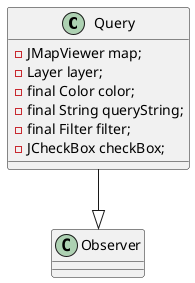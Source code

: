 @startuml
'https://plantuml.com/class-diagram

class Query{
    - JMapViewer map;
    - Layer layer;
    - final Color color;
    - final String queryString;
    - final Filter filter;
    - JCheckBox checkBox;
}
Query --|> Observer 

@enduml